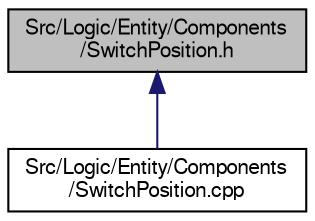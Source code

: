 digraph "Src/Logic/Entity/Components/SwitchPosition.h"
{
  edge [fontname="FreeSans",fontsize="10",labelfontname="FreeSans",labelfontsize="10"];
  node [fontname="FreeSans",fontsize="10",shape=record];
  Node1 [label="Src/Logic/Entity/Components\l/SwitchPosition.h",height=0.2,width=0.4,color="black", fillcolor="grey75", style="filled", fontcolor="black"];
  Node1 -> Node2 [dir="back",color="midnightblue",fontsize="10",style="solid",fontname="FreeSans"];
  Node2 [label="Src/Logic/Entity/Components\l/SwitchPosition.cpp",height=0.2,width=0.4,color="black", fillcolor="white", style="filled",URL="$_switch_position_8cpp.html",tooltip="Contiene la implementaciï¿œn del componente que controla el movimiento de una entidad que tiene dos e..."];
}
